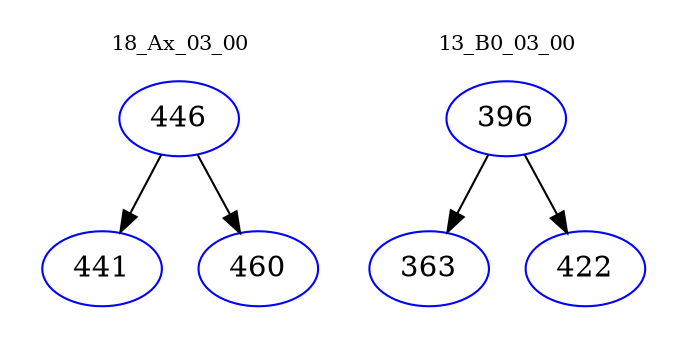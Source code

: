 digraph{
subgraph cluster_0 {
color = white
label = "18_Ax_03_00";
fontsize=10;
T0_446 [label="446", color="blue"]
T0_446 -> T0_441 [color="black"]
T0_441 [label="441", color="blue"]
T0_446 -> T0_460 [color="black"]
T0_460 [label="460", color="blue"]
}
subgraph cluster_1 {
color = white
label = "13_B0_03_00";
fontsize=10;
T1_396 [label="396", color="blue"]
T1_396 -> T1_363 [color="black"]
T1_363 [label="363", color="blue"]
T1_396 -> T1_422 [color="black"]
T1_422 [label="422", color="blue"]
}
}
